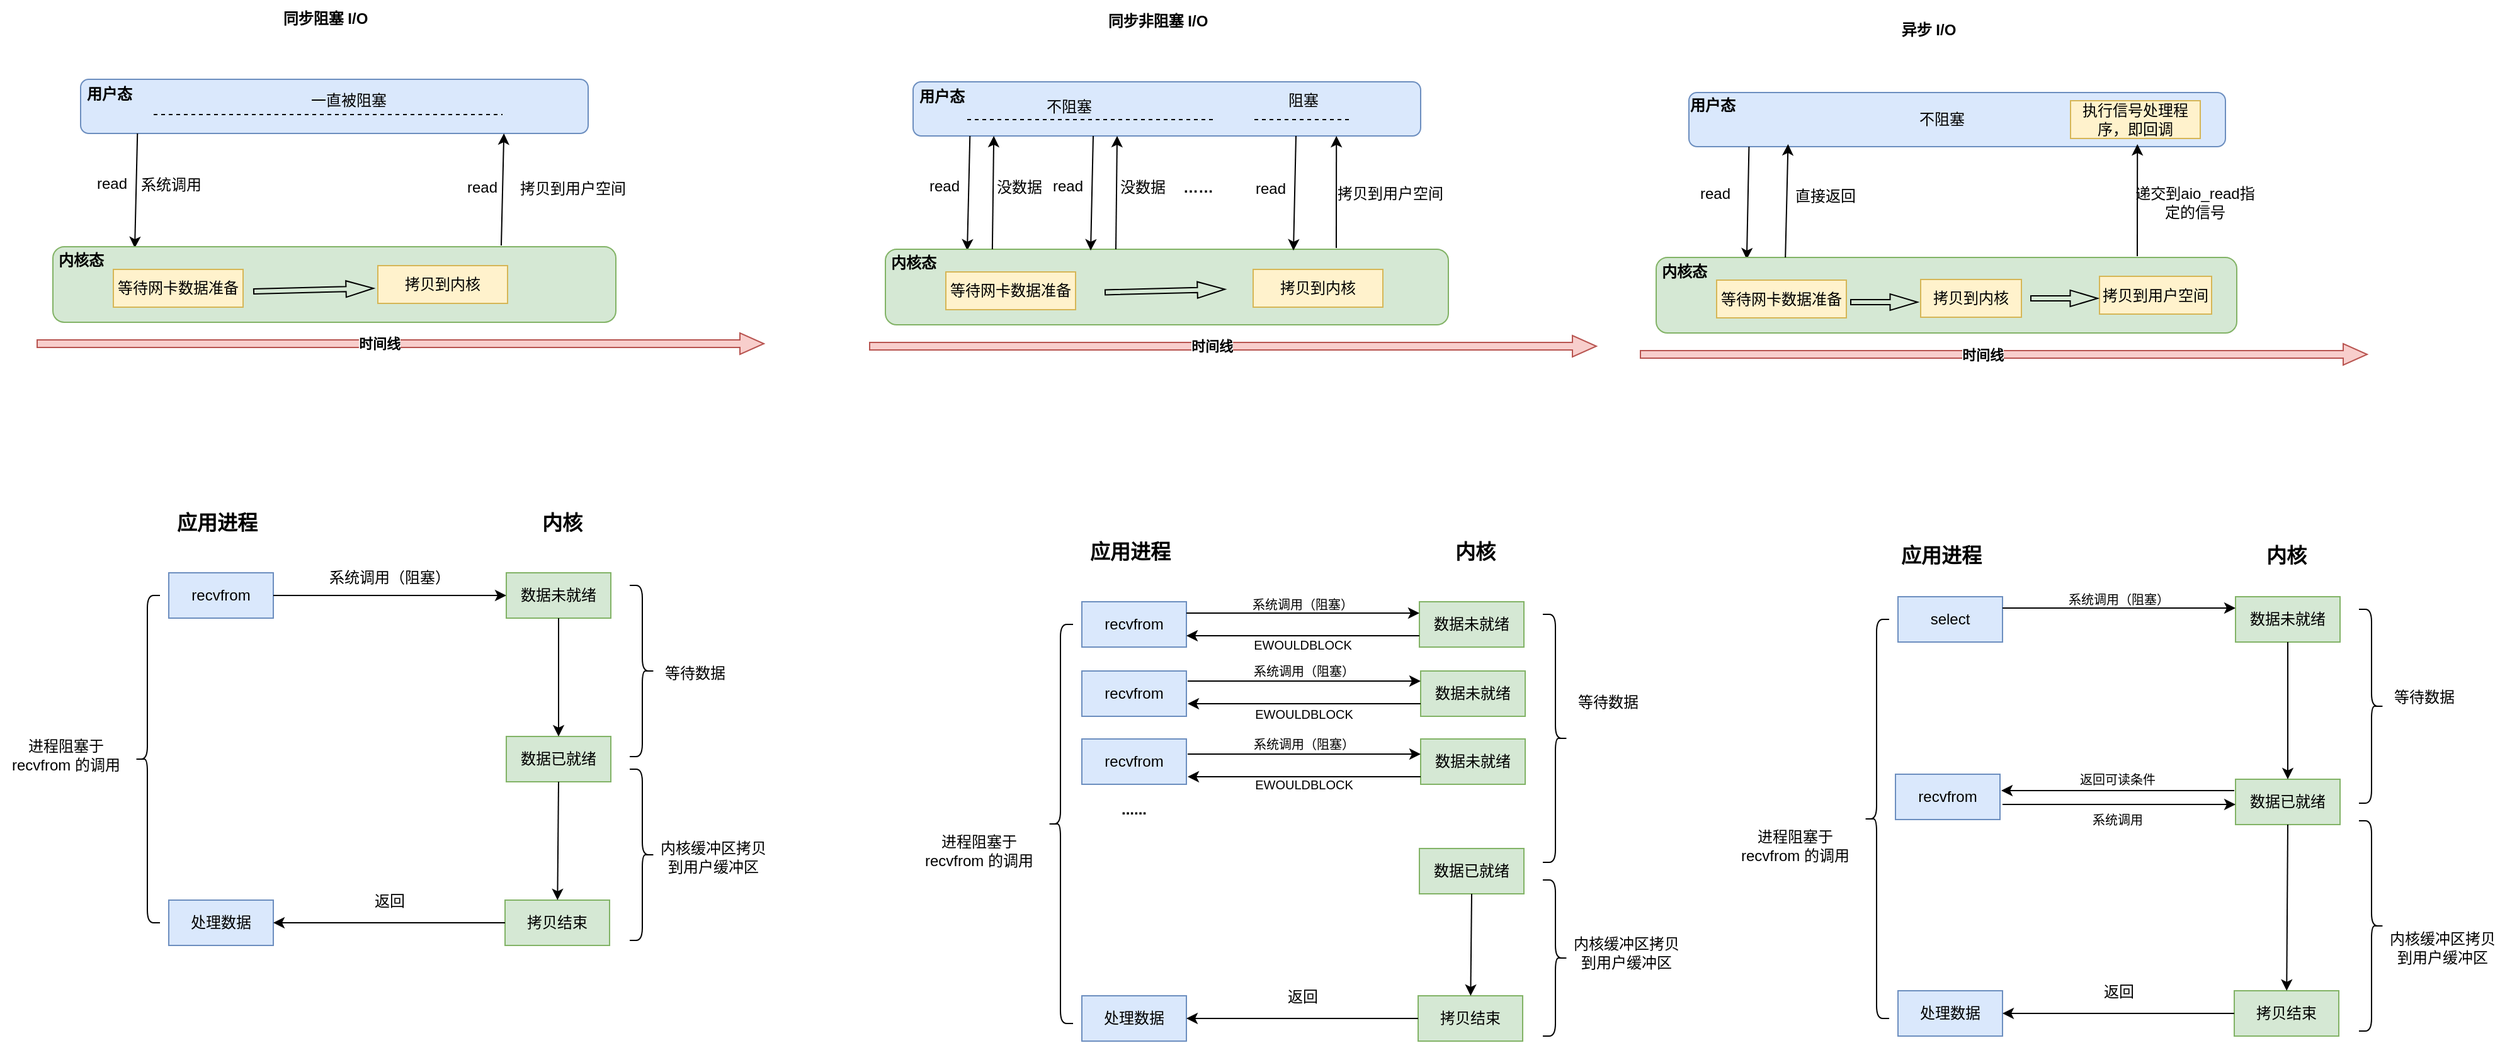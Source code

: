 <mxfile version="24.8.0">
  <diagram name="第 1 页" id="OZUKKnB7VEKPYYp7jGaH">
    <mxGraphModel dx="1195" dy="627" grid="0" gridSize="10" guides="1" tooltips="1" connect="1" arrows="1" fold="1" page="1" pageScale="1" pageWidth="500000" pageHeight="400000" math="0" shadow="0">
      <root>
        <mxCell id="0" />
        <mxCell id="1" parent="0" />
        <mxCell id="iHCsMBI7rGnUkdtqpjt5-3" value="" style="rounded=1;whiteSpace=wrap;html=1;fillColor=#dae8fc;strokeColor=#6c8ebf;" parent="1" vertex="1">
          <mxGeometry x="120" y="218" width="403" height="43" as="geometry" />
        </mxCell>
        <mxCell id="iHCsMBI7rGnUkdtqpjt5-2" value="同步阻塞 I/O" style="text;html=1;align=center;verticalAlign=middle;whiteSpace=wrap;rounded=0;fontStyle=1" parent="1" vertex="1">
          <mxGeometry x="254" y="155" width="121" height="30" as="geometry" />
        </mxCell>
        <mxCell id="iHCsMBI7rGnUkdtqpjt5-4" value="用户态" style="text;html=1;align=center;verticalAlign=middle;whiteSpace=wrap;rounded=0;fontStyle=1" parent="1" vertex="1">
          <mxGeometry x="112" y="218" width="62" height="24" as="geometry" />
        </mxCell>
        <mxCell id="iHCsMBI7rGnUkdtqpjt5-5" value="" style="endArrow=none;dashed=1;html=1;rounded=0;fontStyle=1" parent="1" edge="1">
          <mxGeometry width="50" height="50" relative="1" as="geometry">
            <mxPoint x="178" y="246" as="sourcePoint" />
            <mxPoint x="455" y="246" as="targetPoint" />
          </mxGeometry>
        </mxCell>
        <mxCell id="iHCsMBI7rGnUkdtqpjt5-6" value="一直被阻塞" style="text;html=1;align=center;verticalAlign=middle;whiteSpace=wrap;rounded=0;" parent="1" vertex="1">
          <mxGeometry x="291" y="220" width="84" height="30" as="geometry" />
        </mxCell>
        <mxCell id="iHCsMBI7rGnUkdtqpjt5-7" value="" style="endArrow=classic;html=1;rounded=0;exitX=0.112;exitY=1;exitDx=0;exitDy=0;exitPerimeter=0;" parent="1" source="iHCsMBI7rGnUkdtqpjt5-3" edge="1">
          <mxGeometry width="50" height="50" relative="1" as="geometry">
            <mxPoint x="152" y="392" as="sourcePoint" />
            <mxPoint x="163" y="352" as="targetPoint" />
          </mxGeometry>
        </mxCell>
        <mxCell id="iHCsMBI7rGnUkdtqpjt5-8" value="" style="rounded=1;whiteSpace=wrap;html=1;fillColor=#d5e8d4;strokeColor=#82b366;" parent="1" vertex="1">
          <mxGeometry x="98" y="351" width="447" height="60" as="geometry" />
        </mxCell>
        <mxCell id="iHCsMBI7rGnUkdtqpjt5-9" value="内核态" style="text;html=1;align=center;verticalAlign=middle;whiteSpace=wrap;rounded=0;fontStyle=1" parent="1" vertex="1">
          <mxGeometry x="98" y="347" width="45" height="30" as="geometry" />
        </mxCell>
        <mxCell id="iHCsMBI7rGnUkdtqpjt5-10" value="" style="endArrow=classic;html=1;rounded=0;entryX=0.834;entryY=1;entryDx=0;entryDy=0;entryPerimeter=0;" parent="1" target="iHCsMBI7rGnUkdtqpjt5-3" edge="1">
          <mxGeometry width="50" height="50" relative="1" as="geometry">
            <mxPoint x="454" y="350" as="sourcePoint" />
            <mxPoint x="173" y="362" as="targetPoint" />
          </mxGeometry>
        </mxCell>
        <mxCell id="iHCsMBI7rGnUkdtqpjt5-11" value="read" style="text;html=1;align=center;verticalAlign=middle;whiteSpace=wrap;rounded=0;" parent="1" vertex="1">
          <mxGeometry x="127" y="289" width="36" height="23" as="geometry" />
        </mxCell>
        <mxCell id="iHCsMBI7rGnUkdtqpjt5-12" value="系统调用" style="text;html=1;align=center;verticalAlign=middle;whiteSpace=wrap;rounded=0;" parent="1" vertex="1">
          <mxGeometry x="165" y="292" width="54" height="20" as="geometry" />
        </mxCell>
        <mxCell id="iHCsMBI7rGnUkdtqpjt5-13" style="edgeStyle=orthogonalEdgeStyle;rounded=0;orthogonalLoop=1;jettySize=auto;html=1;exitX=0.5;exitY=1;exitDx=0;exitDy=0;" parent="1" source="iHCsMBI7rGnUkdtqpjt5-12" target="iHCsMBI7rGnUkdtqpjt5-12" edge="1">
          <mxGeometry relative="1" as="geometry" />
        </mxCell>
        <mxCell id="iHCsMBI7rGnUkdtqpjt5-14" value="等待网卡数据准备" style="rounded=0;whiteSpace=wrap;html=1;fillColor=#fff2cc;strokeColor=#d6b656;" parent="1" vertex="1">
          <mxGeometry x="146" y="369" width="103" height="30" as="geometry" />
        </mxCell>
        <mxCell id="iHCsMBI7rGnUkdtqpjt5-15" value="拷贝到内核" style="rounded=0;whiteSpace=wrap;html=1;fillColor=#fff2cc;strokeColor=#d6b656;" parent="1" vertex="1">
          <mxGeometry x="356" y="366" width="103" height="30" as="geometry" />
        </mxCell>
        <mxCell id="iHCsMBI7rGnUkdtqpjt5-16" value="" style="shape=flexArrow;endArrow=classic;html=1;rounded=0;width=4;endSize=6.92;endWidth=8;" parent="1" edge="1">
          <mxGeometry width="50" height="50" relative="1" as="geometry">
            <mxPoint x="257" y="386.5" as="sourcePoint" />
            <mxPoint x="353" y="384" as="targetPoint" />
          </mxGeometry>
        </mxCell>
        <mxCell id="iHCsMBI7rGnUkdtqpjt5-17" value="read" style="text;html=1;align=center;verticalAlign=middle;whiteSpace=wrap;rounded=0;" parent="1" vertex="1">
          <mxGeometry x="421" y="292" width="36" height="23" as="geometry" />
        </mxCell>
        <mxCell id="iHCsMBI7rGnUkdtqpjt5-18" value="拷贝到用户空间" style="text;html=1;align=center;verticalAlign=middle;whiteSpace=wrap;rounded=0;" parent="1" vertex="1">
          <mxGeometry x="459" y="295" width="104" height="20" as="geometry" />
        </mxCell>
        <mxCell id="iHCsMBI7rGnUkdtqpjt5-19" value="" style="shape=flexArrow;endArrow=classic;html=1;rounded=0;width=6;endSize=6;endWidth=10;fillColor=#f8cecc;strokeColor=#b85450;" parent="1" edge="1">
          <mxGeometry width="50" height="50" relative="1" as="geometry">
            <mxPoint x="85" y="428" as="sourcePoint" />
            <mxPoint x="663" y="428" as="targetPoint" />
          </mxGeometry>
        </mxCell>
        <mxCell id="iHCsMBI7rGnUkdtqpjt5-21" value="时间线" style="edgeLabel;html=1;align=center;verticalAlign=middle;resizable=0;points=[];fontStyle=1" parent="iHCsMBI7rGnUkdtqpjt5-19" vertex="1" connectable="0">
          <mxGeometry x="-0.059" relative="1" as="geometry">
            <mxPoint as="offset" />
          </mxGeometry>
        </mxCell>
        <mxCell id="iHCsMBI7rGnUkdtqpjt5-22" value="" style="rounded=1;whiteSpace=wrap;html=1;fillColor=#dae8fc;strokeColor=#6c8ebf;" parent="1" vertex="1">
          <mxGeometry x="781" y="220" width="403" height="43" as="geometry" />
        </mxCell>
        <mxCell id="iHCsMBI7rGnUkdtqpjt5-23" value="同步非阻塞 I/O" style="text;html=1;align=center;verticalAlign=middle;whiteSpace=wrap;rounded=0;fontStyle=1" parent="1" vertex="1">
          <mxGeometry x="915" y="157" width="121" height="30" as="geometry" />
        </mxCell>
        <mxCell id="iHCsMBI7rGnUkdtqpjt5-24" value="用户态" style="text;html=1;align=center;verticalAlign=middle;whiteSpace=wrap;rounded=0;fontStyle=1" parent="1" vertex="1">
          <mxGeometry x="773" y="220" width="62" height="24" as="geometry" />
        </mxCell>
        <mxCell id="iHCsMBI7rGnUkdtqpjt5-25" value="" style="endArrow=none;dashed=1;html=1;rounded=0;fontStyle=1" parent="1" edge="1">
          <mxGeometry width="50" height="50" relative="1" as="geometry">
            <mxPoint x="824" y="250" as="sourcePoint" />
            <mxPoint x="1020" y="250" as="targetPoint" />
          </mxGeometry>
        </mxCell>
        <mxCell id="iHCsMBI7rGnUkdtqpjt5-26" value="不阻塞" style="text;html=1;align=center;verticalAlign=middle;whiteSpace=wrap;rounded=0;" parent="1" vertex="1">
          <mxGeometry x="863" y="224.5" width="84" height="30" as="geometry" />
        </mxCell>
        <mxCell id="iHCsMBI7rGnUkdtqpjt5-27" value="" style="endArrow=classic;html=1;rounded=0;exitX=0.112;exitY=1;exitDx=0;exitDy=0;exitPerimeter=0;" parent="1" source="iHCsMBI7rGnUkdtqpjt5-22" edge="1">
          <mxGeometry width="50" height="50" relative="1" as="geometry">
            <mxPoint x="813" y="394" as="sourcePoint" />
            <mxPoint x="824" y="354" as="targetPoint" />
          </mxGeometry>
        </mxCell>
        <mxCell id="iHCsMBI7rGnUkdtqpjt5-28" value="" style="rounded=1;whiteSpace=wrap;html=1;fillColor=#d5e8d4;strokeColor=#82b366;" parent="1" vertex="1">
          <mxGeometry x="759" y="353" width="447" height="60" as="geometry" />
        </mxCell>
        <mxCell id="iHCsMBI7rGnUkdtqpjt5-29" value="内核态" style="text;html=1;align=center;verticalAlign=middle;whiteSpace=wrap;rounded=0;fontStyle=1" parent="1" vertex="1">
          <mxGeometry x="759" y="349" width="45" height="30" as="geometry" />
        </mxCell>
        <mxCell id="iHCsMBI7rGnUkdtqpjt5-30" value="" style="endArrow=classic;html=1;rounded=0;entryX=0.834;entryY=1;entryDx=0;entryDy=0;entryPerimeter=0;" parent="1" target="iHCsMBI7rGnUkdtqpjt5-22" edge="1">
          <mxGeometry width="50" height="50" relative="1" as="geometry">
            <mxPoint x="1117" y="352" as="sourcePoint" />
            <mxPoint x="834" y="364" as="targetPoint" />
          </mxGeometry>
        </mxCell>
        <mxCell id="iHCsMBI7rGnUkdtqpjt5-31" value="read" style="text;html=1;align=center;verticalAlign=middle;whiteSpace=wrap;rounded=0;" parent="1" vertex="1">
          <mxGeometry x="788" y="291" width="36" height="23" as="geometry" />
        </mxCell>
        <mxCell id="iHCsMBI7rGnUkdtqpjt5-33" style="edgeStyle=orthogonalEdgeStyle;rounded=0;orthogonalLoop=1;jettySize=auto;html=1;exitX=0.5;exitY=1;exitDx=0;exitDy=0;" parent="1" edge="1">
          <mxGeometry relative="1" as="geometry">
            <mxPoint x="853" y="314" as="sourcePoint" />
            <mxPoint x="853" y="314" as="targetPoint" />
          </mxGeometry>
        </mxCell>
        <mxCell id="iHCsMBI7rGnUkdtqpjt5-34" value="等待网卡数据准备" style="rounded=0;whiteSpace=wrap;html=1;fillColor=#fff2cc;strokeColor=#d6b656;" parent="1" vertex="1">
          <mxGeometry x="807" y="371" width="103" height="30" as="geometry" />
        </mxCell>
        <mxCell id="iHCsMBI7rGnUkdtqpjt5-35" value="拷贝到内核" style="rounded=0;whiteSpace=wrap;html=1;fillColor=#fff2cc;strokeColor=#d6b656;" parent="1" vertex="1">
          <mxGeometry x="1051" y="369" width="103" height="30" as="geometry" />
        </mxCell>
        <mxCell id="iHCsMBI7rGnUkdtqpjt5-36" value="" style="shape=flexArrow;endArrow=classic;html=1;rounded=0;width=4;endSize=6.92;endWidth=8;" parent="1" edge="1">
          <mxGeometry width="50" height="50" relative="1" as="geometry">
            <mxPoint x="933" y="387.25" as="sourcePoint" />
            <mxPoint x="1029" y="384.75" as="targetPoint" />
          </mxGeometry>
        </mxCell>
        <mxCell id="iHCsMBI7rGnUkdtqpjt5-37" value="read" style="text;html=1;align=center;verticalAlign=middle;whiteSpace=wrap;rounded=0;" parent="1" vertex="1">
          <mxGeometry x="1047" y="293.5" width="36" height="23" as="geometry" />
        </mxCell>
        <mxCell id="iHCsMBI7rGnUkdtqpjt5-38" value="拷贝到用户空间" style="text;html=1;align=center;verticalAlign=middle;whiteSpace=wrap;rounded=0;" parent="1" vertex="1">
          <mxGeometry x="1108" y="299" width="104" height="20" as="geometry" />
        </mxCell>
        <mxCell id="iHCsMBI7rGnUkdtqpjt5-39" value="" style="shape=flexArrow;endArrow=classic;html=1;rounded=0;width=6;endSize=6;endWidth=10;fillColor=#f8cecc;strokeColor=#b85450;" parent="1" edge="1">
          <mxGeometry width="50" height="50" relative="1" as="geometry">
            <mxPoint x="746" y="430" as="sourcePoint" />
            <mxPoint x="1324" y="430" as="targetPoint" />
          </mxGeometry>
        </mxCell>
        <mxCell id="iHCsMBI7rGnUkdtqpjt5-40" value="时间线" style="edgeLabel;html=1;align=center;verticalAlign=middle;resizable=0;points=[];fontStyle=1" parent="iHCsMBI7rGnUkdtqpjt5-39" vertex="1" connectable="0">
          <mxGeometry x="-0.059" relative="1" as="geometry">
            <mxPoint as="offset" />
          </mxGeometry>
        </mxCell>
        <mxCell id="iHCsMBI7rGnUkdtqpjt5-41" value="" style="endArrow=none;dashed=1;html=1;rounded=0;fontStyle=1" parent="1" edge="1">
          <mxGeometry width="50" height="50" relative="1" as="geometry">
            <mxPoint x="1052" y="250" as="sourcePoint" />
            <mxPoint x="1129" y="250" as="targetPoint" />
          </mxGeometry>
        </mxCell>
        <mxCell id="iHCsMBI7rGnUkdtqpjt5-42" value="阻塞" style="text;html=1;align=center;verticalAlign=middle;whiteSpace=wrap;rounded=0;" parent="1" vertex="1">
          <mxGeometry x="1055" y="224.5" width="72" height="21" as="geometry" />
        </mxCell>
        <mxCell id="iHCsMBI7rGnUkdtqpjt5-43" value="" style="endArrow=classic;html=1;rounded=0;exitX=0.19;exitY=0;exitDx=0;exitDy=0;exitPerimeter=0;entryX=0.159;entryY=1;entryDx=0;entryDy=0;entryPerimeter=0;" parent="1" source="iHCsMBI7rGnUkdtqpjt5-28" target="iHCsMBI7rGnUkdtqpjt5-22" edge="1">
          <mxGeometry width="50" height="50" relative="1" as="geometry">
            <mxPoint x="836" y="273" as="sourcePoint" />
            <mxPoint x="834" y="364" as="targetPoint" />
          </mxGeometry>
        </mxCell>
        <mxCell id="iHCsMBI7rGnUkdtqpjt5-44" value="没数据" style="text;html=1;align=center;verticalAlign=middle;whiteSpace=wrap;rounded=0;" parent="1" vertex="1">
          <mxGeometry x="840.5" y="292" width="48.5" height="23" as="geometry" />
        </mxCell>
        <mxCell id="iHCsMBI7rGnUkdtqpjt5-45" value="" style="endArrow=classic;html=1;rounded=0;exitX=0.112;exitY=1;exitDx=0;exitDy=0;exitPerimeter=0;" parent="1" edge="1">
          <mxGeometry width="50" height="50" relative="1" as="geometry">
            <mxPoint x="924" y="263" as="sourcePoint" />
            <mxPoint x="922" y="354" as="targetPoint" />
          </mxGeometry>
        </mxCell>
        <mxCell id="iHCsMBI7rGnUkdtqpjt5-46" value="read" style="text;html=1;align=center;verticalAlign=middle;whiteSpace=wrap;rounded=0;" parent="1" vertex="1">
          <mxGeometry x="886" y="291" width="36" height="23" as="geometry" />
        </mxCell>
        <mxCell id="iHCsMBI7rGnUkdtqpjt5-47" value="" style="endArrow=classic;html=1;rounded=0;exitX=0.19;exitY=0;exitDx=0;exitDy=0;exitPerimeter=0;entryX=0.159;entryY=1;entryDx=0;entryDy=0;entryPerimeter=0;" parent="1" edge="1">
          <mxGeometry width="50" height="50" relative="1" as="geometry">
            <mxPoint x="942" y="353" as="sourcePoint" />
            <mxPoint x="943" y="263" as="targetPoint" />
          </mxGeometry>
        </mxCell>
        <mxCell id="iHCsMBI7rGnUkdtqpjt5-48" value="没数据" style="text;html=1;align=center;verticalAlign=middle;whiteSpace=wrap;rounded=0;" parent="1" vertex="1">
          <mxGeometry x="938.5" y="292" width="48.5" height="23" as="geometry" />
        </mxCell>
        <mxCell id="iHCsMBI7rGnUkdtqpjt5-49" value="……" style="text;html=1;align=center;verticalAlign=middle;whiteSpace=wrap;rounded=0;fontStyle=1" parent="1" vertex="1">
          <mxGeometry x="983" y="292" width="48.5" height="23" as="geometry" />
        </mxCell>
        <mxCell id="iHCsMBI7rGnUkdtqpjt5-50" value="" style="endArrow=classic;html=1;rounded=0;exitX=0.112;exitY=1;exitDx=0;exitDy=0;exitPerimeter=0;" parent="1" edge="1">
          <mxGeometry width="50" height="50" relative="1" as="geometry">
            <mxPoint x="1085" y="263" as="sourcePoint" />
            <mxPoint x="1083" y="354" as="targetPoint" />
          </mxGeometry>
        </mxCell>
        <mxCell id="iHCsMBI7rGnUkdtqpjt5-51" value="" style="rounded=1;whiteSpace=wrap;html=1;fillColor=#dae8fc;strokeColor=#6c8ebf;" parent="1" vertex="1">
          <mxGeometry x="1397" y="228.5" width="426" height="43" as="geometry" />
        </mxCell>
        <mxCell id="iHCsMBI7rGnUkdtqpjt5-52" value="异步 I/O" style="text;html=1;align=center;verticalAlign=middle;whiteSpace=wrap;rounded=0;fontStyle=1" parent="1" vertex="1">
          <mxGeometry x="1527" y="163.5" width="121" height="30" as="geometry" />
        </mxCell>
        <mxCell id="iHCsMBI7rGnUkdtqpjt5-53" value="用户态" style="text;html=1;align=center;verticalAlign=middle;whiteSpace=wrap;rounded=0;fontStyle=1" parent="1" vertex="1">
          <mxGeometry x="1385" y="226.5" width="62" height="24" as="geometry" />
        </mxCell>
        <mxCell id="iHCsMBI7rGnUkdtqpjt5-55" value="不阻塞" style="text;html=1;align=center;verticalAlign=middle;whiteSpace=wrap;rounded=0;" parent="1" vertex="1">
          <mxGeometry x="1556" y="235" width="84" height="30" as="geometry" />
        </mxCell>
        <mxCell id="iHCsMBI7rGnUkdtqpjt5-56" value="" style="endArrow=classic;html=1;rounded=0;exitX=0.112;exitY=1;exitDx=0;exitDy=0;exitPerimeter=0;entryX=0.156;entryY=0.025;entryDx=0;entryDy=0;entryPerimeter=0;" parent="1" source="iHCsMBI7rGnUkdtqpjt5-51" target="iHCsMBI7rGnUkdtqpjt5-57" edge="1">
          <mxGeometry width="50" height="50" relative="1" as="geometry">
            <mxPoint x="1425" y="400.5" as="sourcePoint" />
            <mxPoint x="1441" y="356" as="targetPoint" />
          </mxGeometry>
        </mxCell>
        <mxCell id="iHCsMBI7rGnUkdtqpjt5-57" value="" style="rounded=1;whiteSpace=wrap;html=1;fillColor=#d5e8d4;strokeColor=#82b366;" parent="1" vertex="1">
          <mxGeometry x="1371" y="359.5" width="461" height="60" as="geometry" />
        </mxCell>
        <mxCell id="iHCsMBI7rGnUkdtqpjt5-58" value="内核态" style="text;html=1;align=center;verticalAlign=middle;whiteSpace=wrap;rounded=0;fontStyle=1" parent="1" vertex="1">
          <mxGeometry x="1371" y="355.5" width="45" height="30" as="geometry" />
        </mxCell>
        <mxCell id="iHCsMBI7rGnUkdtqpjt5-59" value="" style="endArrow=classic;html=1;rounded=0;entryX=0.834;entryY=1;entryDx=0;entryDy=0;entryPerimeter=0;" parent="1" edge="1">
          <mxGeometry width="50" height="50" relative="1" as="geometry">
            <mxPoint x="1753" y="358.5" as="sourcePoint" />
            <mxPoint x="1753.102" y="269.5" as="targetPoint" />
          </mxGeometry>
        </mxCell>
        <mxCell id="iHCsMBI7rGnUkdtqpjt5-60" value="read" style="text;html=1;align=center;verticalAlign=middle;whiteSpace=wrap;rounded=0;" parent="1" vertex="1">
          <mxGeometry x="1400" y="297.5" width="36" height="23" as="geometry" />
        </mxCell>
        <mxCell id="iHCsMBI7rGnUkdtqpjt5-61" style="edgeStyle=orthogonalEdgeStyle;rounded=0;orthogonalLoop=1;jettySize=auto;html=1;exitX=0.5;exitY=1;exitDx=0;exitDy=0;" parent="1" edge="1">
          <mxGeometry relative="1" as="geometry">
            <mxPoint x="1465" y="320.5" as="sourcePoint" />
            <mxPoint x="1465" y="320.5" as="targetPoint" />
          </mxGeometry>
        </mxCell>
        <mxCell id="iHCsMBI7rGnUkdtqpjt5-62" value="等待网卡数据准备" style="rounded=0;whiteSpace=wrap;html=1;fillColor=#fff2cc;strokeColor=#d6b656;" parent="1" vertex="1">
          <mxGeometry x="1419" y="377.5" width="103" height="30" as="geometry" />
        </mxCell>
        <mxCell id="iHCsMBI7rGnUkdtqpjt5-63" value="拷贝到内核" style="rounded=0;whiteSpace=wrap;html=1;fillColor=#fff2cc;strokeColor=#d6b656;" parent="1" vertex="1">
          <mxGeometry x="1581" y="377" width="80" height="30" as="geometry" />
        </mxCell>
        <mxCell id="iHCsMBI7rGnUkdtqpjt5-64" value="" style="shape=flexArrow;endArrow=classic;html=1;rounded=0;width=4;endSize=6.92;endWidth=8;" parent="1" edge="1">
          <mxGeometry width="50" height="50" relative="1" as="geometry">
            <mxPoint x="1525" y="395" as="sourcePoint" />
            <mxPoint x="1579" y="395" as="targetPoint" />
          </mxGeometry>
        </mxCell>
        <mxCell id="iHCsMBI7rGnUkdtqpjt5-66" value="递交到aio_read指定的信号" style="text;html=1;align=center;verticalAlign=middle;whiteSpace=wrap;rounded=0;" parent="1" vertex="1">
          <mxGeometry x="1747" y="305.5" width="104" height="20" as="geometry" />
        </mxCell>
        <mxCell id="iHCsMBI7rGnUkdtqpjt5-67" value="" style="shape=flexArrow;endArrow=classic;html=1;rounded=0;width=6;endSize=6;endWidth=10;fillColor=#f8cecc;strokeColor=#b85450;" parent="1" edge="1">
          <mxGeometry width="50" height="50" relative="1" as="geometry">
            <mxPoint x="1358" y="436.5" as="sourcePoint" />
            <mxPoint x="1936" y="436.5" as="targetPoint" />
          </mxGeometry>
        </mxCell>
        <mxCell id="iHCsMBI7rGnUkdtqpjt5-68" value="时间线" style="edgeLabel;html=1;align=center;verticalAlign=middle;resizable=0;points=[];fontStyle=1" parent="iHCsMBI7rGnUkdtqpjt5-67" vertex="1" connectable="0">
          <mxGeometry x="-0.059" relative="1" as="geometry">
            <mxPoint as="offset" />
          </mxGeometry>
        </mxCell>
        <mxCell id="iHCsMBI7rGnUkdtqpjt5-71" value="" style="endArrow=classic;html=1;rounded=0;exitX=0.19;exitY=0;exitDx=0;exitDy=0;exitPerimeter=0;entryX=0.159;entryY=1;entryDx=0;entryDy=0;entryPerimeter=0;" parent="1" edge="1">
          <mxGeometry width="50" height="50" relative="1" as="geometry">
            <mxPoint x="1473.59" y="359.5" as="sourcePoint" />
            <mxPoint x="1475.734" y="269.5" as="targetPoint" />
          </mxGeometry>
        </mxCell>
        <mxCell id="iHCsMBI7rGnUkdtqpjt5-72" value="直接返回" style="text;html=1;align=center;verticalAlign=middle;whiteSpace=wrap;rounded=0;" parent="1" vertex="1">
          <mxGeometry x="1476" y="299" width="58.5" height="23" as="geometry" />
        </mxCell>
        <mxCell id="iHCsMBI7rGnUkdtqpjt5-79" value="拷贝到用户空间" style="rounded=0;whiteSpace=wrap;html=1;fillColor=#fff2cc;strokeColor=#d6b656;" parent="1" vertex="1">
          <mxGeometry x="1723" y="374.5" width="89" height="30" as="geometry" />
        </mxCell>
        <mxCell id="iHCsMBI7rGnUkdtqpjt5-80" value="" style="shape=flexArrow;endArrow=classic;html=1;rounded=0;width=4;endSize=6.92;endWidth=8;" parent="1" edge="1">
          <mxGeometry width="50" height="50" relative="1" as="geometry">
            <mxPoint x="1668" y="392" as="sourcePoint" />
            <mxPoint x="1722" y="392" as="targetPoint" />
          </mxGeometry>
        </mxCell>
        <mxCell id="iHCsMBI7rGnUkdtqpjt5-81" value="执行信号处理程序，即回调" style="rounded=0;whiteSpace=wrap;html=1;fillColor=#fff2cc;strokeColor=#d6b656;" parent="1" vertex="1">
          <mxGeometry x="1700" y="235" width="103" height="30" as="geometry" />
        </mxCell>
        <mxCell id="_ADvZr4oRqNUSHqYQ1tH-1" value="recvfrom" style="rounded=0;whiteSpace=wrap;html=1;fillColor=#dae8fc;strokeColor=#6c8ebf;" vertex="1" parent="1">
          <mxGeometry x="190" y="610" width="83" height="36" as="geometry" />
        </mxCell>
        <mxCell id="_ADvZr4oRqNUSHqYQ1tH-2" value="数据未就绪" style="rounded=0;whiteSpace=wrap;html=1;fillColor=#d5e8d4;strokeColor=#82b366;" vertex="1" parent="1">
          <mxGeometry x="458" y="610" width="83" height="36" as="geometry" />
        </mxCell>
        <mxCell id="_ADvZr4oRqNUSHqYQ1tH-3" value="数据已就绪" style="rounded=0;whiteSpace=wrap;html=1;fillColor=#d5e8d4;strokeColor=#82b366;" vertex="1" parent="1">
          <mxGeometry x="458" y="740" width="83" height="36" as="geometry" />
        </mxCell>
        <mxCell id="_ADvZr4oRqNUSHqYQ1tH-4" value="拷贝结束" style="rounded=0;whiteSpace=wrap;html=1;fillColor=#d5e8d4;strokeColor=#82b366;" vertex="1" parent="1">
          <mxGeometry x="457" y="870" width="83" height="36" as="geometry" />
        </mxCell>
        <mxCell id="_ADvZr4oRqNUSHqYQ1tH-5" value="处理数据" style="rounded=0;whiteSpace=wrap;html=1;fillColor=#dae8fc;strokeColor=#6c8ebf;" vertex="1" parent="1">
          <mxGeometry x="190" y="870" width="83" height="36" as="geometry" />
        </mxCell>
        <mxCell id="_ADvZr4oRqNUSHqYQ1tH-6" value="" style="shape=curlyBracket;whiteSpace=wrap;html=1;rounded=1;flipH=1;labelPosition=right;verticalLabelPosition=middle;align=left;verticalAlign=middle;" vertex="1" parent="1">
          <mxGeometry x="556" y="620" width="20" height="136" as="geometry" />
        </mxCell>
        <mxCell id="_ADvZr4oRqNUSHqYQ1tH-7" value="等待数据" style="text;html=1;align=center;verticalAlign=middle;whiteSpace=wrap;rounded=0;" vertex="1" parent="1">
          <mxGeometry x="578" y="675" width="60" height="30" as="geometry" />
        </mxCell>
        <mxCell id="_ADvZr4oRqNUSHqYQ1tH-8" value="应用进程" style="text;strokeColor=none;fillColor=none;html=1;fontSize=16;fontStyle=1;verticalAlign=middle;align=center;" vertex="1" parent="1">
          <mxGeometry x="176" y="550" width="104" height="40" as="geometry" />
        </mxCell>
        <mxCell id="_ADvZr4oRqNUSHqYQ1tH-9" value="内核" style="text;strokeColor=none;fillColor=none;html=1;fontSize=16;fontStyle=1;verticalAlign=middle;align=center;" vertex="1" parent="1">
          <mxGeometry x="450" y="550" width="104" height="40" as="geometry" />
        </mxCell>
        <mxCell id="_ADvZr4oRqNUSHqYQ1tH-10" value="" style="endArrow=classic;html=1;rounded=0;exitX=1;exitY=0.5;exitDx=0;exitDy=0;entryX=0;entryY=0.5;entryDx=0;entryDy=0;" edge="1" parent="1" source="_ADvZr4oRqNUSHqYQ1tH-1" target="_ADvZr4oRqNUSHqYQ1tH-2">
          <mxGeometry width="50" height="50" relative="1" as="geometry">
            <mxPoint x="665" y="712" as="sourcePoint" />
            <mxPoint x="715" y="662" as="targetPoint" />
          </mxGeometry>
        </mxCell>
        <mxCell id="_ADvZr4oRqNUSHqYQ1tH-11" value="系统调用（阻塞）" style="text;html=1;align=center;verticalAlign=middle;whiteSpace=wrap;rounded=0;" vertex="1" parent="1">
          <mxGeometry x="313" y="599" width="105" height="30" as="geometry" />
        </mxCell>
        <mxCell id="_ADvZr4oRqNUSHqYQ1tH-12" value="" style="endArrow=classic;html=1;rounded=0;exitX=0;exitY=0.5;exitDx=0;exitDy=0;entryX=1;entryY=0.5;entryDx=0;entryDy=0;" edge="1" parent="1" source="_ADvZr4oRqNUSHqYQ1tH-4" target="_ADvZr4oRqNUSHqYQ1tH-5">
          <mxGeometry width="50" height="50" relative="1" as="geometry">
            <mxPoint x="283" y="638" as="sourcePoint" />
            <mxPoint x="468" y="638" as="targetPoint" />
          </mxGeometry>
        </mxCell>
        <mxCell id="_ADvZr4oRqNUSHqYQ1tH-13" value="返回" style="text;html=1;align=center;verticalAlign=middle;whiteSpace=wrap;rounded=0;" vertex="1" parent="1">
          <mxGeometry x="313" y="856" width="105" height="30" as="geometry" />
        </mxCell>
        <mxCell id="_ADvZr4oRqNUSHqYQ1tH-14" value="" style="shape=curlyBracket;whiteSpace=wrap;html=1;rounded=1;flipH=1;labelPosition=right;verticalLabelPosition=middle;align=left;verticalAlign=middle;" vertex="1" parent="1">
          <mxGeometry x="556" y="766" width="20" height="136" as="geometry" />
        </mxCell>
        <mxCell id="_ADvZr4oRqNUSHqYQ1tH-15" value="内核缓冲区拷贝到用户缓冲区" style="text;html=1;align=center;verticalAlign=middle;whiteSpace=wrap;rounded=0;" vertex="1" parent="1">
          <mxGeometry x="578" y="821" width="89" height="30" as="geometry" />
        </mxCell>
        <mxCell id="_ADvZr4oRqNUSHqYQ1tH-16" value="" style="shape=curlyBracket;whiteSpace=wrap;html=1;rounded=1;labelPosition=left;verticalLabelPosition=middle;align=right;verticalAlign=middle;" vertex="1" parent="1">
          <mxGeometry x="163" y="628" width="20" height="260" as="geometry" />
        </mxCell>
        <mxCell id="_ADvZr4oRqNUSHqYQ1tH-17" value="进程阻塞于&lt;div&gt;recvfrom 的调用&lt;/div&gt;" style="text;html=1;align=center;verticalAlign=middle;whiteSpace=wrap;rounded=0;" vertex="1" parent="1">
          <mxGeometry x="56" y="740" width="105" height="30" as="geometry" />
        </mxCell>
        <mxCell id="_ADvZr4oRqNUSHqYQ1tH-18" value="" style="endArrow=classic;html=1;rounded=0;exitX=0.5;exitY=1;exitDx=0;exitDy=0;" edge="1" parent="1" source="_ADvZr4oRqNUSHqYQ1tH-2" target="_ADvZr4oRqNUSHqYQ1tH-3">
          <mxGeometry width="50" height="50" relative="1" as="geometry">
            <mxPoint x="467" y="898" as="sourcePoint" />
            <mxPoint x="283" y="898" as="targetPoint" />
          </mxGeometry>
        </mxCell>
        <mxCell id="_ADvZr4oRqNUSHqYQ1tH-19" value="" style="endArrow=classic;html=1;rounded=0;exitX=0.5;exitY=1;exitDx=0;exitDy=0;" edge="1" parent="1" source="_ADvZr4oRqNUSHqYQ1tH-3" target="_ADvZr4oRqNUSHqYQ1tH-4">
          <mxGeometry width="50" height="50" relative="1" as="geometry">
            <mxPoint x="499" y="783" as="sourcePoint" />
            <mxPoint x="510" y="750" as="targetPoint" />
          </mxGeometry>
        </mxCell>
        <mxCell id="_ADvZr4oRqNUSHqYQ1tH-20" value="recvfrom" style="rounded=0;whiteSpace=wrap;html=1;fillColor=#dae8fc;strokeColor=#6c8ebf;" vertex="1" parent="1">
          <mxGeometry x="915" y="633" width="83" height="36" as="geometry" />
        </mxCell>
        <mxCell id="_ADvZr4oRqNUSHqYQ1tH-21" value="数据未就绪" style="rounded=0;whiteSpace=wrap;html=1;fillColor=#d5e8d4;strokeColor=#82b366;" vertex="1" parent="1">
          <mxGeometry x="1183" y="633" width="83" height="36" as="geometry" />
        </mxCell>
        <mxCell id="_ADvZr4oRqNUSHqYQ1tH-22" value="数据已就绪" style="rounded=0;whiteSpace=wrap;html=1;fillColor=#d5e8d4;strokeColor=#82b366;" vertex="1" parent="1">
          <mxGeometry x="1183" y="829" width="83" height="36" as="geometry" />
        </mxCell>
        <mxCell id="_ADvZr4oRqNUSHqYQ1tH-23" value="拷贝结束" style="rounded=0;whiteSpace=wrap;html=1;fillColor=#d5e8d4;strokeColor=#82b366;" vertex="1" parent="1">
          <mxGeometry x="1182" y="946" width="83" height="36" as="geometry" />
        </mxCell>
        <mxCell id="_ADvZr4oRqNUSHqYQ1tH-24" value="处理数据" style="rounded=0;whiteSpace=wrap;html=1;fillColor=#dae8fc;strokeColor=#6c8ebf;" vertex="1" parent="1">
          <mxGeometry x="915" y="946" width="83" height="36" as="geometry" />
        </mxCell>
        <mxCell id="_ADvZr4oRqNUSHqYQ1tH-25" value="" style="shape=curlyBracket;whiteSpace=wrap;html=1;rounded=1;flipH=1;labelPosition=right;verticalLabelPosition=middle;align=left;verticalAlign=middle;" vertex="1" parent="1">
          <mxGeometry x="1281" y="643" width="20" height="197" as="geometry" />
        </mxCell>
        <mxCell id="_ADvZr4oRqNUSHqYQ1tH-26" value="等待数据" style="text;html=1;align=center;verticalAlign=middle;whiteSpace=wrap;rounded=0;" vertex="1" parent="1">
          <mxGeometry x="1303" y="698" width="60" height="30" as="geometry" />
        </mxCell>
        <mxCell id="_ADvZr4oRqNUSHqYQ1tH-27" value="应用进程" style="text;strokeColor=none;fillColor=none;html=1;fontSize=16;fontStyle=1;verticalAlign=middle;align=center;" vertex="1" parent="1">
          <mxGeometry x="901" y="573" width="104" height="40" as="geometry" />
        </mxCell>
        <mxCell id="_ADvZr4oRqNUSHqYQ1tH-28" value="内核" style="text;strokeColor=none;fillColor=none;html=1;fontSize=16;fontStyle=1;verticalAlign=middle;align=center;" vertex="1" parent="1">
          <mxGeometry x="1175" y="573" width="104" height="40" as="geometry" />
        </mxCell>
        <mxCell id="_ADvZr4oRqNUSHqYQ1tH-29" value="" style="endArrow=classic;html=1;rounded=0;exitX=1;exitY=0.5;exitDx=0;exitDy=0;entryX=0;entryY=0.5;entryDx=0;entryDy=0;" edge="1" parent="1">
          <mxGeometry width="50" height="50" relative="1" as="geometry">
            <mxPoint x="998" y="642" as="sourcePoint" />
            <mxPoint x="1183" y="642" as="targetPoint" />
          </mxGeometry>
        </mxCell>
        <mxCell id="_ADvZr4oRqNUSHqYQ1tH-30" value="系统调用（阻塞）" style="text;html=1;align=center;verticalAlign=middle;whiteSpace=wrap;rounded=0;fontSize=10;" vertex="1" parent="1">
          <mxGeometry x="1038" y="624" width="105" height="22" as="geometry" />
        </mxCell>
        <mxCell id="_ADvZr4oRqNUSHqYQ1tH-31" value="" style="endArrow=classic;html=1;rounded=0;exitX=0;exitY=0.5;exitDx=0;exitDy=0;entryX=1;entryY=0.5;entryDx=0;entryDy=0;" edge="1" parent="1" source="_ADvZr4oRqNUSHqYQ1tH-23" target="_ADvZr4oRqNUSHqYQ1tH-24">
          <mxGeometry width="50" height="50" relative="1" as="geometry">
            <mxPoint x="1008" y="714" as="sourcePoint" />
            <mxPoint x="1193" y="714" as="targetPoint" />
          </mxGeometry>
        </mxCell>
        <mxCell id="_ADvZr4oRqNUSHqYQ1tH-32" value="返回" style="text;html=1;align=center;verticalAlign=middle;whiteSpace=wrap;rounded=0;" vertex="1" parent="1">
          <mxGeometry x="1038" y="932" width="105" height="30" as="geometry" />
        </mxCell>
        <mxCell id="_ADvZr4oRqNUSHqYQ1tH-33" value="" style="shape=curlyBracket;whiteSpace=wrap;html=1;rounded=1;flipH=1;labelPosition=right;verticalLabelPosition=middle;align=left;verticalAlign=middle;" vertex="1" parent="1">
          <mxGeometry x="1281" y="854" width="20" height="124" as="geometry" />
        </mxCell>
        <mxCell id="_ADvZr4oRqNUSHqYQ1tH-34" value="内核缓冲区拷贝到用户缓冲区" style="text;html=1;align=center;verticalAlign=middle;whiteSpace=wrap;rounded=0;" vertex="1" parent="1">
          <mxGeometry x="1303" y="897" width="89" height="30" as="geometry" />
        </mxCell>
        <mxCell id="_ADvZr4oRqNUSHqYQ1tH-35" value="" style="shape=curlyBracket;whiteSpace=wrap;html=1;rounded=1;labelPosition=left;verticalLabelPosition=middle;align=right;verticalAlign=middle;" vertex="1" parent="1">
          <mxGeometry x="888" y="651" width="20" height="317" as="geometry" />
        </mxCell>
        <mxCell id="_ADvZr4oRqNUSHqYQ1tH-36" value="进程阻塞于&lt;div&gt;recvfrom 的调用&lt;/div&gt;" style="text;html=1;align=center;verticalAlign=middle;whiteSpace=wrap;rounded=0;" vertex="1" parent="1">
          <mxGeometry x="781" y="816" width="105" height="30" as="geometry" />
        </mxCell>
        <mxCell id="_ADvZr4oRqNUSHqYQ1tH-38" value="" style="endArrow=classic;html=1;rounded=0;exitX=0.5;exitY=1;exitDx=0;exitDy=0;" edge="1" parent="1" source="_ADvZr4oRqNUSHqYQ1tH-22" target="_ADvZr4oRqNUSHqYQ1tH-23">
          <mxGeometry width="50" height="50" relative="1" as="geometry">
            <mxPoint x="1224" y="859" as="sourcePoint" />
            <mxPoint x="1235" y="826" as="targetPoint" />
          </mxGeometry>
        </mxCell>
        <mxCell id="_ADvZr4oRqNUSHqYQ1tH-40" value="recvfrom" style="rounded=0;whiteSpace=wrap;html=1;fillColor=#dae8fc;strokeColor=#6c8ebf;" vertex="1" parent="1">
          <mxGeometry x="915" y="742" width="83" height="36" as="geometry" />
        </mxCell>
        <mxCell id="_ADvZr4oRqNUSHqYQ1tH-41" value="recvfrom" style="rounded=0;whiteSpace=wrap;html=1;fillColor=#dae8fc;strokeColor=#6c8ebf;" vertex="1" parent="1">
          <mxGeometry x="915" y="688" width="83" height="36" as="geometry" />
        </mxCell>
        <mxCell id="_ADvZr4oRqNUSHqYQ1tH-42" value="数据未就绪" style="rounded=0;whiteSpace=wrap;html=1;fillColor=#d5e8d4;strokeColor=#82b366;" vertex="1" parent="1">
          <mxGeometry x="1184" y="688" width="83" height="36" as="geometry" />
        </mxCell>
        <mxCell id="_ADvZr4oRqNUSHqYQ1tH-43" value="数据未就绪" style="rounded=0;whiteSpace=wrap;html=1;fillColor=#d5e8d4;strokeColor=#82b366;" vertex="1" parent="1">
          <mxGeometry x="1184" y="742" width="83" height="36" as="geometry" />
        </mxCell>
        <mxCell id="_ADvZr4oRqNUSHqYQ1tH-44" value="......" style="text;html=1;align=center;verticalAlign=middle;whiteSpace=wrap;rounded=0;fontStyle=1" vertex="1" parent="1">
          <mxGeometry x="904" y="783" width="105" height="30" as="geometry" />
        </mxCell>
        <mxCell id="_ADvZr4oRqNUSHqYQ1tH-45" value="" style="endArrow=classic;html=1;rounded=0;entryX=1;entryY=0.75;entryDx=0;entryDy=0;exitX=0;exitY=0.75;exitDx=0;exitDy=0;" edge="1" parent="1" source="_ADvZr4oRqNUSHqYQ1tH-21" target="_ADvZr4oRqNUSHqYQ1tH-20">
          <mxGeometry width="50" height="50" relative="1" as="geometry">
            <mxPoint x="1182" y="657" as="sourcePoint" />
            <mxPoint x="1148" y="700" as="targetPoint" />
          </mxGeometry>
        </mxCell>
        <mxCell id="_ADvZr4oRqNUSHqYQ1tH-46" value="EWOULDBLOCK" style="text;html=1;align=center;verticalAlign=middle;whiteSpace=wrap;rounded=0;fontSize=10;" vertex="1" parent="1">
          <mxGeometry x="1038" y="655" width="105" height="24" as="geometry" />
        </mxCell>
        <mxCell id="_ADvZr4oRqNUSHqYQ1tH-47" value="" style="endArrow=classic;html=1;rounded=0;exitX=1;exitY=0.5;exitDx=0;exitDy=0;entryX=0;entryY=0.5;entryDx=0;entryDy=0;" edge="1" parent="1">
          <mxGeometry width="50" height="50" relative="1" as="geometry">
            <mxPoint x="999" y="696" as="sourcePoint" />
            <mxPoint x="1184" y="696" as="targetPoint" />
          </mxGeometry>
        </mxCell>
        <mxCell id="_ADvZr4oRqNUSHqYQ1tH-48" value="系统调用（阻塞）" style="text;html=1;align=center;verticalAlign=middle;whiteSpace=wrap;rounded=0;fontSize=10;" vertex="1" parent="1">
          <mxGeometry x="1039" y="677" width="105" height="22" as="geometry" />
        </mxCell>
        <mxCell id="_ADvZr4oRqNUSHqYQ1tH-49" value="" style="endArrow=classic;html=1;rounded=0;entryX=1;entryY=0.75;entryDx=0;entryDy=0;exitX=0;exitY=0.75;exitDx=0;exitDy=0;" edge="1" parent="1">
          <mxGeometry width="50" height="50" relative="1" as="geometry">
            <mxPoint x="1184" y="714" as="sourcePoint" />
            <mxPoint x="999" y="714" as="targetPoint" />
          </mxGeometry>
        </mxCell>
        <mxCell id="_ADvZr4oRqNUSHqYQ1tH-50" value="EWOULDBLOCK" style="text;html=1;align=center;verticalAlign=middle;whiteSpace=wrap;rounded=0;fontSize=10;" vertex="1" parent="1">
          <mxGeometry x="1039" y="710" width="105" height="24" as="geometry" />
        </mxCell>
        <mxCell id="_ADvZr4oRqNUSHqYQ1tH-51" value="" style="endArrow=classic;html=1;rounded=0;exitX=1;exitY=0.5;exitDx=0;exitDy=0;entryX=0;entryY=0.5;entryDx=0;entryDy=0;" edge="1" parent="1">
          <mxGeometry width="50" height="50" relative="1" as="geometry">
            <mxPoint x="999" y="754" as="sourcePoint" />
            <mxPoint x="1184" y="754" as="targetPoint" />
          </mxGeometry>
        </mxCell>
        <mxCell id="_ADvZr4oRqNUSHqYQ1tH-52" value="系统调用（阻塞）" style="text;html=1;align=center;verticalAlign=middle;whiteSpace=wrap;rounded=0;fontSize=10;" vertex="1" parent="1">
          <mxGeometry x="1039" y="735" width="105" height="22" as="geometry" />
        </mxCell>
        <mxCell id="_ADvZr4oRqNUSHqYQ1tH-53" value="" style="endArrow=classic;html=1;rounded=0;entryX=1;entryY=0.75;entryDx=0;entryDy=0;exitX=0;exitY=0.75;exitDx=0;exitDy=0;" edge="1" parent="1">
          <mxGeometry width="50" height="50" relative="1" as="geometry">
            <mxPoint x="1184" y="772" as="sourcePoint" />
            <mxPoint x="999" y="772" as="targetPoint" />
          </mxGeometry>
        </mxCell>
        <mxCell id="_ADvZr4oRqNUSHqYQ1tH-54" value="EWOULDBLOCK" style="text;html=1;align=center;verticalAlign=middle;whiteSpace=wrap;rounded=0;fontSize=10;" vertex="1" parent="1">
          <mxGeometry x="1038.5" y="766" width="105" height="24" as="geometry" />
        </mxCell>
        <mxCell id="_ADvZr4oRqNUSHqYQ1tH-55" value="select" style="rounded=0;whiteSpace=wrap;html=1;fillColor=#dae8fc;strokeColor=#6c8ebf;" vertex="1" parent="1">
          <mxGeometry x="1563" y="629" width="83" height="36" as="geometry" />
        </mxCell>
        <mxCell id="_ADvZr4oRqNUSHqYQ1tH-56" value="数据未就绪" style="rounded=0;whiteSpace=wrap;html=1;fillColor=#d5e8d4;strokeColor=#82b366;" vertex="1" parent="1">
          <mxGeometry x="1831" y="629" width="83" height="36" as="geometry" />
        </mxCell>
        <mxCell id="_ADvZr4oRqNUSHqYQ1tH-57" value="数据已就绪" style="rounded=0;whiteSpace=wrap;html=1;fillColor=#d5e8d4;strokeColor=#82b366;" vertex="1" parent="1">
          <mxGeometry x="1831" y="774" width="83" height="36" as="geometry" />
        </mxCell>
        <mxCell id="_ADvZr4oRqNUSHqYQ1tH-58" value="拷贝结束" style="rounded=0;whiteSpace=wrap;html=1;fillColor=#d5e8d4;strokeColor=#82b366;" vertex="1" parent="1">
          <mxGeometry x="1830" y="942" width="83" height="36" as="geometry" />
        </mxCell>
        <mxCell id="_ADvZr4oRqNUSHqYQ1tH-59" value="处理数据" style="rounded=0;whiteSpace=wrap;html=1;fillColor=#dae8fc;strokeColor=#6c8ebf;" vertex="1" parent="1">
          <mxGeometry x="1563" y="942" width="83" height="36" as="geometry" />
        </mxCell>
        <mxCell id="_ADvZr4oRqNUSHqYQ1tH-60" value="" style="shape=curlyBracket;whiteSpace=wrap;html=1;rounded=1;flipH=1;labelPosition=right;verticalLabelPosition=middle;align=left;verticalAlign=middle;" vertex="1" parent="1">
          <mxGeometry x="1929" y="639" width="20" height="154" as="geometry" />
        </mxCell>
        <mxCell id="_ADvZr4oRqNUSHqYQ1tH-61" value="等待数据" style="text;html=1;align=center;verticalAlign=middle;whiteSpace=wrap;rounded=0;" vertex="1" parent="1">
          <mxGeometry x="1951" y="694" width="60" height="30" as="geometry" />
        </mxCell>
        <mxCell id="_ADvZr4oRqNUSHqYQ1tH-62" value="" style="endArrow=classic;html=1;rounded=0;exitX=1;exitY=0.5;exitDx=0;exitDy=0;entryX=0;entryY=0.5;entryDx=0;entryDy=0;" edge="1" parent="1">
          <mxGeometry width="50" height="50" relative="1" as="geometry">
            <mxPoint x="1646" y="638" as="sourcePoint" />
            <mxPoint x="1831" y="638" as="targetPoint" />
          </mxGeometry>
        </mxCell>
        <mxCell id="_ADvZr4oRqNUSHqYQ1tH-63" value="系统调用（阻塞）" style="text;html=1;align=center;verticalAlign=middle;whiteSpace=wrap;rounded=0;fontSize=10;" vertex="1" parent="1">
          <mxGeometry x="1686" y="620" width="105" height="22" as="geometry" />
        </mxCell>
        <mxCell id="_ADvZr4oRqNUSHqYQ1tH-64" value="" style="endArrow=classic;html=1;rounded=0;exitX=0;exitY=0.5;exitDx=0;exitDy=0;entryX=1;entryY=0.5;entryDx=0;entryDy=0;" edge="1" parent="1" source="_ADvZr4oRqNUSHqYQ1tH-58" target="_ADvZr4oRqNUSHqYQ1tH-59">
          <mxGeometry width="50" height="50" relative="1" as="geometry">
            <mxPoint x="1656" y="710" as="sourcePoint" />
            <mxPoint x="1841" y="710" as="targetPoint" />
          </mxGeometry>
        </mxCell>
        <mxCell id="_ADvZr4oRqNUSHqYQ1tH-65" value="返回" style="text;html=1;align=center;verticalAlign=middle;whiteSpace=wrap;rounded=0;" vertex="1" parent="1">
          <mxGeometry x="1686" y="928" width="105" height="30" as="geometry" />
        </mxCell>
        <mxCell id="_ADvZr4oRqNUSHqYQ1tH-66" value="" style="shape=curlyBracket;whiteSpace=wrap;html=1;rounded=1;flipH=1;labelPosition=right;verticalLabelPosition=middle;align=left;verticalAlign=middle;" vertex="1" parent="1">
          <mxGeometry x="1929" y="807" width="20" height="167" as="geometry" />
        </mxCell>
        <mxCell id="_ADvZr4oRqNUSHqYQ1tH-67" value="内核缓冲区拷贝到用户缓冲区" style="text;html=1;align=center;verticalAlign=middle;whiteSpace=wrap;rounded=0;" vertex="1" parent="1">
          <mxGeometry x="1951" y="893" width="89" height="30" as="geometry" />
        </mxCell>
        <mxCell id="_ADvZr4oRqNUSHqYQ1tH-68" value="" style="shape=curlyBracket;whiteSpace=wrap;html=1;rounded=1;labelPosition=left;verticalLabelPosition=middle;align=right;verticalAlign=middle;" vertex="1" parent="1">
          <mxGeometry x="1536" y="647" width="20" height="317" as="geometry" />
        </mxCell>
        <mxCell id="_ADvZr4oRqNUSHqYQ1tH-69" value="进程阻塞于&lt;div&gt;recvfrom 的调用&lt;/div&gt;" style="text;html=1;align=center;verticalAlign=middle;whiteSpace=wrap;rounded=0;" vertex="1" parent="1">
          <mxGeometry x="1429" y="812" width="105" height="30" as="geometry" />
        </mxCell>
        <mxCell id="_ADvZr4oRqNUSHqYQ1tH-70" value="" style="endArrow=classic;html=1;rounded=0;exitX=0.5;exitY=1;exitDx=0;exitDy=0;" edge="1" parent="1" source="_ADvZr4oRqNUSHqYQ1tH-57" target="_ADvZr4oRqNUSHqYQ1tH-58">
          <mxGeometry width="50" height="50" relative="1" as="geometry">
            <mxPoint x="1872" y="855" as="sourcePoint" />
            <mxPoint x="1883" y="822" as="targetPoint" />
          </mxGeometry>
        </mxCell>
        <mxCell id="_ADvZr4oRqNUSHqYQ1tH-71" value="recvfrom" style="rounded=0;whiteSpace=wrap;html=1;fillColor=#dae8fc;strokeColor=#6c8ebf;" vertex="1" parent="1">
          <mxGeometry x="1561" y="770" width="83" height="36" as="geometry" />
        </mxCell>
        <mxCell id="_ADvZr4oRqNUSHqYQ1tH-82" value="" style="endArrow=classic;html=1;rounded=0;exitX=1;exitY=0.5;exitDx=0;exitDy=0;entryX=0;entryY=0.5;entryDx=0;entryDy=0;" edge="1" parent="1">
          <mxGeometry width="50" height="50" relative="1" as="geometry">
            <mxPoint x="1646" y="794" as="sourcePoint" />
            <mxPoint x="1831" y="794" as="targetPoint" />
          </mxGeometry>
        </mxCell>
        <mxCell id="_ADvZr4oRqNUSHqYQ1tH-83" value="返回可读条件" style="text;html=1;align=center;verticalAlign=middle;whiteSpace=wrap;rounded=0;fontSize=10;" vertex="1" parent="1">
          <mxGeometry x="1685" y="763" width="105" height="22" as="geometry" />
        </mxCell>
        <mxCell id="_ADvZr4oRqNUSHqYQ1tH-84" value="" style="endArrow=classic;html=1;rounded=0;entryX=1;entryY=0.75;entryDx=0;entryDy=0;exitX=0;exitY=0.75;exitDx=0;exitDy=0;" edge="1" parent="1">
          <mxGeometry width="50" height="50" relative="1" as="geometry">
            <mxPoint x="1830" y="783" as="sourcePoint" />
            <mxPoint x="1645" y="783" as="targetPoint" />
          </mxGeometry>
        </mxCell>
        <mxCell id="_ADvZr4oRqNUSHqYQ1tH-85" value="系统调用" style="text;html=1;align=center;verticalAlign=middle;whiteSpace=wrap;rounded=0;fontSize=10;" vertex="1" parent="1">
          <mxGeometry x="1684.5" y="794" width="105" height="24" as="geometry" />
        </mxCell>
        <mxCell id="_ADvZr4oRqNUSHqYQ1tH-86" value="" style="endArrow=classic;html=1;rounded=0;exitX=0.5;exitY=1;exitDx=0;exitDy=0;entryX=0.5;entryY=0;entryDx=0;entryDy=0;" edge="1" parent="1" source="_ADvZr4oRqNUSHqYQ1tH-56" target="_ADvZr4oRqNUSHqYQ1tH-57">
          <mxGeometry width="50" height="50" relative="1" as="geometry">
            <mxPoint x="1883" y="871" as="sourcePoint" />
            <mxPoint x="1882" y="952" as="targetPoint" />
          </mxGeometry>
        </mxCell>
        <mxCell id="_ADvZr4oRqNUSHqYQ1tH-87" value="应用进程" style="text;strokeColor=none;fillColor=none;html=1;fontSize=16;fontStyle=1;verticalAlign=middle;align=center;" vertex="1" parent="1">
          <mxGeometry x="1545" y="576" width="104" height="40" as="geometry" />
        </mxCell>
        <mxCell id="_ADvZr4oRqNUSHqYQ1tH-88" value="内核" style="text;strokeColor=none;fillColor=none;html=1;fontSize=16;fontStyle=1;verticalAlign=middle;align=center;" vertex="1" parent="1">
          <mxGeometry x="1819" y="576" width="104" height="40" as="geometry" />
        </mxCell>
      </root>
    </mxGraphModel>
  </diagram>
</mxfile>
